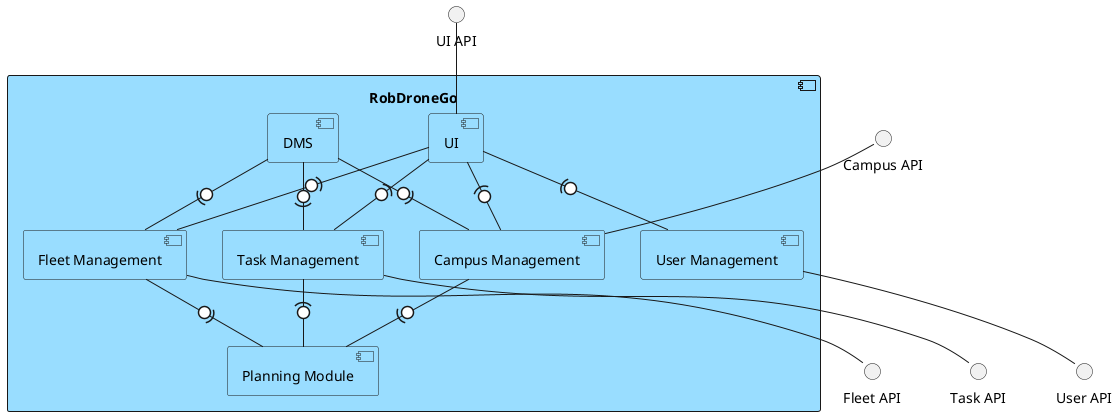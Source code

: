 @startuml Logical_View_Lv2

<style>
component {
    BackgroundColor #99ddff
}
</style>

interface "Campus API" as campus_API
interface "Fleet API" as fleet_API
interface "Task API" as task_API
interface "User API" as user_API
' interface "Planning API" as planning_API
interface "UI API" as UI_API

component RobDroneGo {
    component "Campus Management" as campus
    component "Fleet Management" as fleet
    component "Task Management" as task
    component "Planning Module" as planning


    campus -0)- planning
    fleet -0)- planning
    task -(0- planning

    component "User Management" as user
    component UI

    UI -(0- campus
    UI -(0- fleet
    UI -(0- task
    UI -(0- user

    component "DMS" as dms
    dms -0)- fleet
    dms -0)- task
    dms -0)- campus
}
fleet -down- fleet_API
campus -up- campus_API
task -down- task_API
user -down- user_API
' planning -down- planning_API
UI -up- UI_API

@enduml